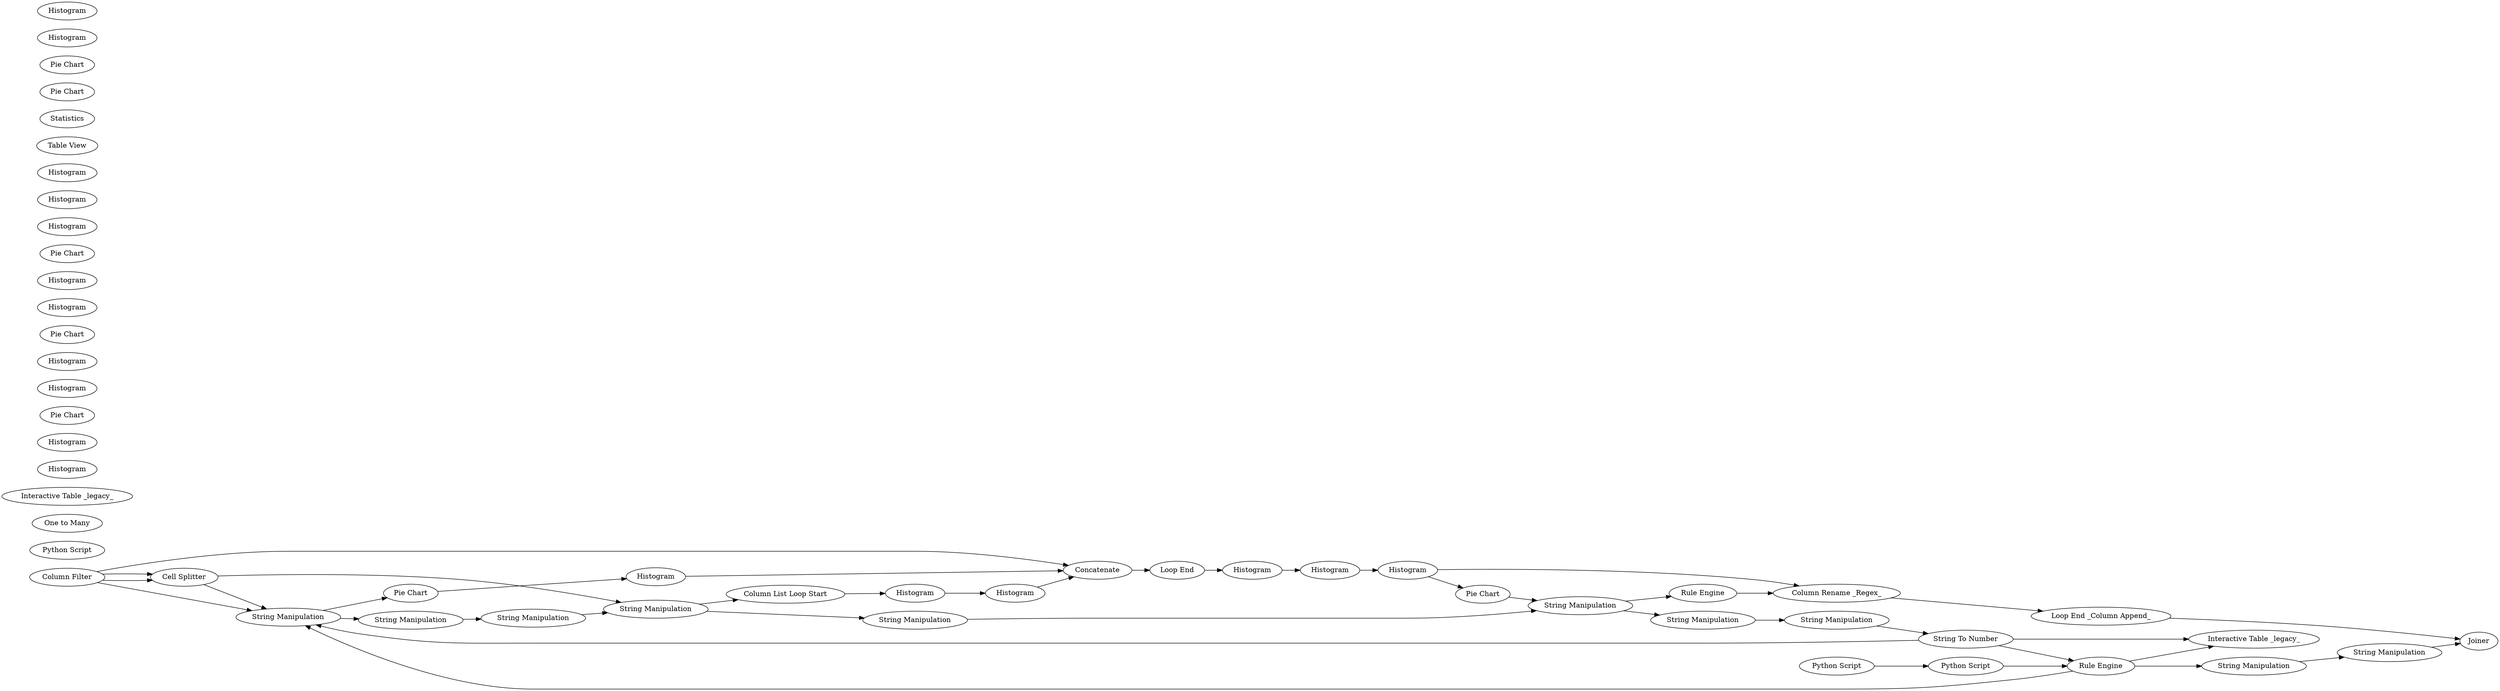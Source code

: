digraph {
	1 [label="CSV Reader"]
	2 [label="Interactive Table _legacy_"]
	3 [label=Statistics]
	46 [label="Python Script"]
	47 [label="Python Script"]
	48 [label="Python Script"]
	49 [label="Interactive Table _legacy_"]
	50 [label="One to Many"]
	51 [label="Box Plot _JavaScript_"]
	52 [label="Rule Engine"]
	56 [label="String Manipulation"]
	57 [label="String Manipulation"]
	1 [label="Column Filter"]
	2 [label="Cell Splitter"]
	3 [label=Concatenate]
	5 [label="Column List Loop Start"]
	6 [label="Loop End"]
	7 [label="Column Filter"]
	11 [label="Column Filter"]
	12 [label="Column Name Extractor"]
	14 [label="Column Renamer"]
	15 [label="Duplicate Row Filter"]
	16 [label="Duplicate Row Filter"]
	17 [label="Duplicate Row Filter"]
	18 [label="Missing Value"]
	20 [label="Table Row To Variable Loop Start"]
	28 [label="Column Expressions"]
	29 [label="Column Rename _Regex_"]
	31 [label="Column Filter"]
	32 [label="Loop End _Column Append_"]
	33 [label=Joiner]
	34 [label="Rule Engine"]
	8 [label=Histogram]
	12 [label=Histogram]
	13 [label=Histogram]
	14 [label="Pie Chart"]
	15 [label=Histogram]
	16 [label=Histogram]
	17 [label=Histogram]
	18 [label=Histogram]
	19 [label="Pie Chart"]
	20 [label=Histogram]
	21 [label=Histogram]
	22 [label=Histogram]
	23 [label="Pie Chart"]
	24 [label=Histogram]
	25 [label=Histogram]
	26 [label="Pie Chart"]
	27 [label=Histogram]
	28 [label="Pie Chart"]
	35 [label=Histogram]
	36 [label=Histogram]
	37 [label="Table View"]
	38 [label=Statistics]
	39 [label="Pie Chart"]
	40 [label="Pie Chart"]
	41 [label=Histogram]
	42 [label=Histogram]
	4 [label="String To Number"]
	7 [label="String Manipulation"]
	9 [label="String Manipulation"]
	10 [label="String Manipulation"]
	11 [label="String Manipulation"]
	30 [label="String Manipulation"]
	31 [label="String Manipulation"]
	43 [label="String Manipulation"]
	45 [label="String Manipulation"]
	51 [label="Interactive Table _legacy_"]
	1 -> 2
	2 -> 7
	2 -> 11
	3 -> 6
	5 -> 16
	6 -> 17
	7 -> 14
	11 -> 5
	12 -> 3
	14 -> 15
	15 -> 3
	16 -> 12
	17 -> 18
	18 -> 20
	20 -> 29
	20 -> 28
	28 -> 31
	29 -> 32
	31 -> 34
	32 -> 33
	34 -> 29
	46 -> 47
	47 -> 52
	52 -> 49
	52 -> 7
	52 -> 56
	56 -> 57
	57 -> 33
	7 -> 9
	9 -> 10
	10 -> 11
	11 -> 30
	30 -> 31
	31 -> 43
	43 -> 45
	4 -> 7
	45 -> 4
	1 -> 3
	1 -> 7
	1 -> 2
	4 -> 49
	4 -> 52
	rankdir=LR
}
